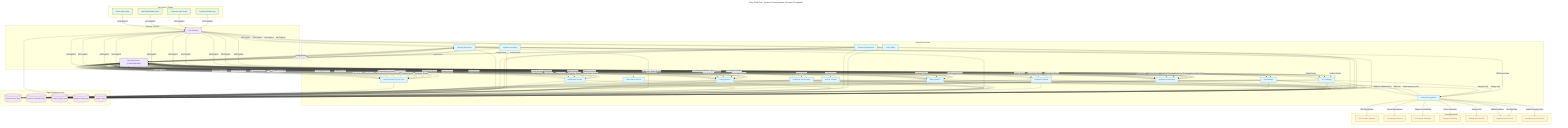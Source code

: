 ---
title: Easy Park Plus - System Communication Overview (Proposed)
---

graph TD
    subgraph "User Layer / Clients"
        MobileApp[Customer Mobile App]
        WebPortal[Customer Web Portal]
        StaffApps[Staff Mobile/Web Portal]
        AdminPortal[Admin Web Portal]
    end

    subgraph "Gateway & Broker"
        APIGateway[API Gateway]
        MessageBroker["Message Broker (Kafka/RabbitMQ)"]
    end

    subgraph "Core Microservices"
        ParkingOps[Parking Operations]
        EVCharging[EV Charging]
        Reservations[Reservations]
        CustomerSvc[Customer Context]
        VehicleSvc[Vehicle Context]
        PricingSvc[Pricing Service]
        BillingSvc[Billing Service]
        InfraMgmtSvc[Infrastructure Mgmt]
        PolicyMgmtSvc[Policy Mgmt]
        StaffAccessSvc[Staff User & Access]
        SysConfigSvc[System Configuration]
        ExtIntSvc[External Integrations]
        IncidentSvc[Incident & Enforcement]
        AnalyticsSvc[Analytics & Reporting]
        NotificationSvc[Notification Service]
        AuditEventSvc[Internal Audit & Event Trace]
    end

    subgraph "External Systems"
        LPRCameras[LPR Camera Systems]
        OccupancySensors[Occupancy Sensors]
        EVChargerHW[EV Charger Hardware]
        PaymentGateway[Payment Gateway]
        TowingServices[Towing Services API]
        MappingServices[Mapping Services API]
        EmergencyServices[Emergency Services API]
    end

    subgraph "Data Persistence Layer"
        EventStoreDb[(Central Event Store)]
        ServiceCmdDbs[(Service Command DBs)]
        ServiceQueryDbs[(Service Query DBs)]
        AnalyticsDb[(Analytics DW/Lake)]
        GlobalCache[(Global Cache)]
    end

    %% Client Interactions
    MobileApp -->|HTTPS/REST| APIGateway
    WebPortal -->|HTTPS/REST| APIGateway
    StaffApps -->|HTTPS/REST| APIGateway
    AdminPortal -->|HTTPS/REST| APIGateway

    %% API Gateway to Services (Synchronous Requests)
    APIGateway -->|REST/gRPC| ParkingOps
    APIGateway -->|REST/gRPC| EVCharging
    APIGateway -->|REST/gRPC| Reservations
    APIGateway -->|REST/gRPC| CustomerSvc
    APIGateway -->|REST/gRPC| VehicleSvc
    APIGateway -->|REST/gRPC| PricingSvc
    APIGateway -->|REST/gRPC| BillingSvc
    APIGateway -->|REST/gRPC| InfraMgmtSvc
    APIGateway -->|REST/gRPC| PolicyMgmtSvc
    APIGateway -->|REST/gRPC| StaffAccessSvc
    APIGateway -->|REST/gRPC| SysConfigSvc
    APIGateway -->|REST/gRPC| IncidentSvc
    APIGateway -->|REST/gRPC| NotificationSvc
    APIGateway -->|REST/gRPC| AnalyticsSvc

    %% Services Publishing Events to Message Broker
    ParkingOps          --Parking Events-->         MessageBroker
    EVCharging          --EV Charging Events-->     MessageBroker
    Reservations        --Reservation Events-->     MessageBroker
    CustomerSvc         --Customer Events-->        MessageBroker
    VehicleSvc          --Vehicle Events-->         MessageBroker
    PricingSvc          --Pricing Events-->         MessageBroker
    BillingSvc          --Billing Events-->         MessageBroker
    InfraMgmtSvc        --Infra Events-->           MessageBroker
    PolicyMgmtSvc       --Policy Events-->          MessageBroker
    IncidentSvc         --Incident Events-->        MessageBroker
    SysConfigSvc        --Config Events-->          MessageBroker
    NotificationSvc     --Notification Status Events--> MessageBroker


    %% Message Broker Distributing Events to Subscribing Services
    MessageBroker --Parking Events--> PricingSvc
    MessageBroker --Parking Events--> BillingSvc
    MessageBroker --Parking Events--> AnalyticsSvc
    MessageBroker --Parking Events--> NotificationSvc
    MessageBroker --Parking Events--> AuditEventSvc
    MessageBroker --Parking Events--> EVCharging

    MessageBroker --EV Charging Events--> PricingSvc
    MessageBroker --EV Charging Events--> BillingSvc
    MessageBroker --EV Charging Events--> AnalyticsSvc
    MessageBroker --EV Charging Events--> NotificationSvc
    MessageBroker --EV Charging Events--> AuditEventSvc

    MessageBroker --Reservation Events--> ParkingOps
    MessageBroker --Reservation Events--> PricingSvc
    MessageBroker --Reservation Events--> BillingSvc
    MessageBroker --Reservation Events--> NotificationSvc
    MessageBroker --Reservation Events--> AnalyticsSvc
    MessageBroker --Reservation Events--> AuditEventSvc
    MessageBroker --Reservation Events--> CustomerSvc
    MessageBroker --Reservation Events--> AuditEventSvc
    MessageBroker --Reservation Events--> CustomerSvc


    MessageBroker --Customer Events--> PricingSvc
    MessageBroker --Customer Events--> BillingSvc
    MessageBroker --Customer Events--> AnalyticsSvc
    MessageBroker --Customer Events--> NotificationSvc
    MessageBroker --Customer Events--> AuditEventSvc
    MessageBroker --Customer Events--> Reservations 

    MessageBroker --Vehicle Events--> ParkingOps
    MessageBroker --Vehicle Events--> PricingSvc
    MessageBroker --Vehicle Events--> IncidentSvc
    MessageBroker --Vehicle Events--> AnalyticsSvc
    MessageBroker --Vehicle Events--> AuditEventSvc
    MessageBroker --Vehicle Events--> CustomerSvc 

    MessageBroker --Pricing Events--> BillingSvc
    MessageBroker --Pricing Events--> AnalyticsSvc
    MessageBroker --Pricing Events--> AuditEventSvc

    MessageBroker --Billing Events--> CustomerSvc
    MessageBroker --Billing Events--> NotificationSvc
    MessageBroker --Billing Events--> AnalyticsSvc
    MessageBroker --Billing Events--> AuditEventSvc

    MessageBroker --Infra Events--> ParkingOps
    MessageBroker --Infra Events--> EVCharging
    MessageBroker --Infra Events--> AnalyticsSvc
    MessageBroker --Infra Events--> AuditEventSvc
    MessageBroker --Infra Events--> NotificationSvc 

    MessageBroker --Policy Events--> ParkingOps
    MessageBroker --Policy Events--> EVCharging
    MessageBroker --Policy Events--> PricingSvc
    MessageBroker --Policy Events--> BillingSvc
    MessageBroker --Policy Events--> AnalyticsSvc
    MessageBroker --Policy Events--> AuditEventSvc

    MessageBroker --Incident Events--> PricingSvc     
    MessageBroker --Incident Events--> BillingSvc     
    MessageBroker --Incident Events--> NotificationSvc 
    MessageBroker --Incident Events--> VehicleSvc     
    MessageBroker --Incident Events--> AnalyticsSvc
    MessageBroker --Incident Events--> AuditEventSvc

    MessageBroker --Config Events--> ParkingOps
    MessageBroker --Config Events--> EVCharging
    MessageBroker --Config Events--> PricingSvc
    MessageBroker --Config Events--> BillingSvc
    MessageBroker --Config Events--> AnalyticsSvc
    MessageBroker --Config Events--> AuditEventSvc
    
    MessageBroker --Notification Status Events--> AnalyticsSvc
    MessageBroker --Notification Status Events--> AuditEventSvc


    %% Service to External Systems (Primarily via ExternalIntegrationsService)
    ParkingOps -->|LPR/Sensor Data| ExtIntSvc
    EVCharging -->|Charger Ops| ExtIntSvc
    BillingSvc -->|Payment Req| ExtIntSvc
    IncidentSvc -->|Tow/Emergency Req| ExtIntSvc
    Reservations -->|Map Req| ExtIntSvc
    CustomerSvc -->|Address Validation Req| ExtIntSvc

    ExtIntSvc --LPR Data Stream--> LPRCameras
    ExtIntSvc --Sensor Data Stream--> OccupancySensors
    ExtIntSvc --Charger Control/Data--> EVChargerHW
    ExtIntSvc --Process Payment--> PaymentGateway
    ExtIntSvc --Request Tow--> TowingServices
    ExtIntSvc --Get Map Data--> MappingServices
    ExtIntSvc --Notify Emergency Svcs--> EmergencyServices
    ExtIntSvc --Validate Address--> MappingServices

    %% Data Persistence Interactions
    %% Event Sourcing Pattern
    ParkingOps      --> EventStoreDb
    EVCharging      --> EventStoreDb
    Reservations    --> EventStoreDb
    CustomerSvc     --> EventStoreDb
    VehicleSvc      --> EventStoreDb
    PricingSvc      --> EventStoreDb
    BillingSvc      --> EventStoreDb
    IncidentSvc     --> EventStoreDb
    AuditEventSvc   --> EventStoreDb

    %% Command/Query DBs (CQRS)
    ParkingOps      --> ServiceCmdDbs
    ParkingOps      --> ServiceQueryDbs
    EVCharging      --> ServiceCmdDbs
    EVCharging      --> ServiceQueryDbs
    Reservations    --> ServiceCmdDbs
    Reservations    --> ServiceQueryDbs
    CustomerSvc     --> ServiceCmdDbs
    CustomerSvc     --> ServiceQueryDbs
    VehicleSvc      --> ServiceCmdDbs
    VehicleSvc      --> ServiceQueryDbs
    PricingSvc      --> ServiceCmdDbs
    PricingSvc      --> ServiceQueryDbs
    BillingSvc      --> ServiceCmdDbs
    BillingSvc      --> ServiceQueryDbs
    IncidentSvc     --> ServiceCmdDbs
    IncidentSvc     --> ServiceQueryDbs

    %% Services with primarily traditional DBs or state stores
    InfraMgmtSvc    --> ServiceCmdDbs
    InfraMgmtSvc    --> ServiceQueryDbs
    PolicyMgmtSvc   --> ServiceCmdDbs
    PolicyMgmtSvc   --> ServiceQueryDbs
    StaffAccessSvc  --> ServiceCmdDbs 
    StaffAccessSvc  --> ServiceQueryDbs
    SysConfigSvc    --> ServiceCmdDbs 
    SysConfigSvc    --> ServiceQueryDbs
    NotificationSvc --> ServiceCmdDbs 
    NotificationSvc --> ServiceQueryDbs

    %% Analytics Data Flow
    AnalyticsSvc    --> ServiceQueryDbs 
    AnalyticsSvc    --> AnalyticsDb     

    %% Caching
    APIGateway      --> GlobalCache
    ParkingOps      --> GlobalCache
    EVCharging      --> GlobalCache
    Reservations    --> GlobalCache
    CustomerSvc     --> GlobalCache
    VehicleSvc      --> GlobalCache
    PricingSvc      --> GlobalCache
    BillingSvc      --> GlobalCache
    PolicyMgmtSvc   --> GlobalCache 
    SysConfigSvc    --> GlobalCache 

    %% Styling
    classDef client fill:#E8F5E9,stroke:#759C74,stroke-width:2px,color:#3A5A39
    classDef gatewaybroker fill:#F0E6FF,stroke:#9673C9,stroke-width:2px,color:#5A3E8C
    classDef service fill:#E1F5FE,stroke:#69A8CD,stroke-width:2px,color:#2A6E90
    classDef external fill:#FFF3E0,stroke:#D5A65B,stroke-width:2px,color:#8D6E3F
    classDef datastore fill:#F3E5F5,stroke:#A97ABC,stroke-width:2px,color:#6C437C

    class MobileApp,WebPortal,StaffApps,AdminPortal client
    class APIGateway,MessageBroker gatewaybroker
    class ParkingOps,EVCharging,Reservations,CustomerSvc,VehicleSvc,PricingSvc,BillingSvc,InfraMgmtSvc,PolicyMgmtSvc,StaffAccessSvc,SysConfigSvc,ExtIntSvc,IncidentSvc,AnalyticsSvc,NotificationSvc,AuditEventSvc service
    class LPRCameras,OccupancySensors,EVChargerHW,PaymentGateway,TowingServices,MappingServices,EmergencyServices external
    class EventStoreDb,ServiceCmdDbs,ServiceQueryDbs,AnalyticsDb,GlobalCache datastore